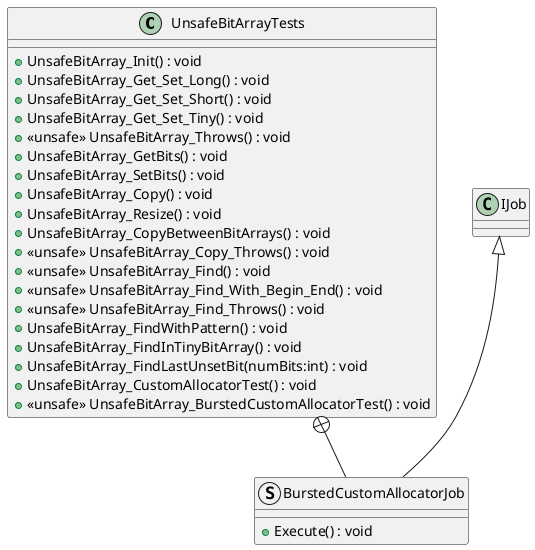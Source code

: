 @startuml
class UnsafeBitArrayTests {
    + UnsafeBitArray_Init() : void
    + UnsafeBitArray_Get_Set_Long() : void
    + UnsafeBitArray_Get_Set_Short() : void
    + UnsafeBitArray_Get_Set_Tiny() : void
    + <<unsafe>> UnsafeBitArray_Throws() : void
    + UnsafeBitArray_GetBits() : void
    + UnsafeBitArray_SetBits() : void
    + UnsafeBitArray_Copy() : void
    + UnsafeBitArray_Resize() : void
    + UnsafeBitArray_CopyBetweenBitArrays() : void
    + <<unsafe>> UnsafeBitArray_Copy_Throws() : void
    + <<unsafe>> UnsafeBitArray_Find() : void
    + <<unsafe>> UnsafeBitArray_Find_With_Begin_End() : void
    + <<unsafe>> UnsafeBitArray_Find_Throws() : void
    + UnsafeBitArray_FindWithPattern() : void
    + UnsafeBitArray_FindInTinyBitArray() : void
    + UnsafeBitArray_FindLastUnsetBit(numBits:int) : void
    + UnsafeBitArray_CustomAllocatorTest() : void
    + <<unsafe>> UnsafeBitArray_BurstedCustomAllocatorTest() : void
}
struct BurstedCustomAllocatorJob {
    + Execute() : void
}
UnsafeBitArrayTests +-- BurstedCustomAllocatorJob
IJob <|-- BurstedCustomAllocatorJob
@enduml
